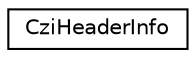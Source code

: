 digraph "Graphical Class Hierarchy"
{
  edge [fontname="Helvetica",fontsize="10",labelfontname="Helvetica",labelfontsize="10"];
  node [fontname="Helvetica",fontsize="10",shape=record];
  rankdir="LR";
  Node1 [label="CziHeaderInfo",height=0.2,width=0.4,color="black", fillcolor="white", style="filled",URL="$structCziHeaderInfo.html"];
}
